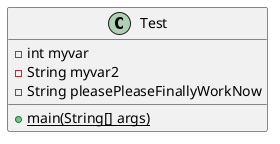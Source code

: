 @startuml test

class Test {
    - int myvar
    - String myvar2
    - String pleasePleaseFinallyWorkNow
    {static} + main(String[] args)
}

@enduml
